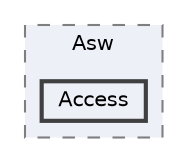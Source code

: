 digraph "Project/avProj/Debug/Asw/Access"
{
 // LATEX_PDF_SIZE
  bgcolor="transparent";
  edge [fontname=Helvetica,fontsize=10,labelfontname=Helvetica,labelfontsize=10];
  node [fontname=Helvetica,fontsize=10,shape=box,height=0.2,width=0.4];
  compound=true
  subgraph clusterdir_8705d9877bccf7b7fd847a5322470137 {
    graph [ bgcolor="#edf0f7", pencolor="grey50", label="Asw", fontname=Helvetica,fontsize=10 style="filled,dashed", URL="dir_8705d9877bccf7b7fd847a5322470137.html",tooltip=""]
  dir_612739235c3b45ea5df040eea76bede8 [label="Access", fillcolor="#edf0f7", color="grey25", style="filled,bold", URL="dir_612739235c3b45ea5df040eea76bede8.html",tooltip=""];
  }
}
